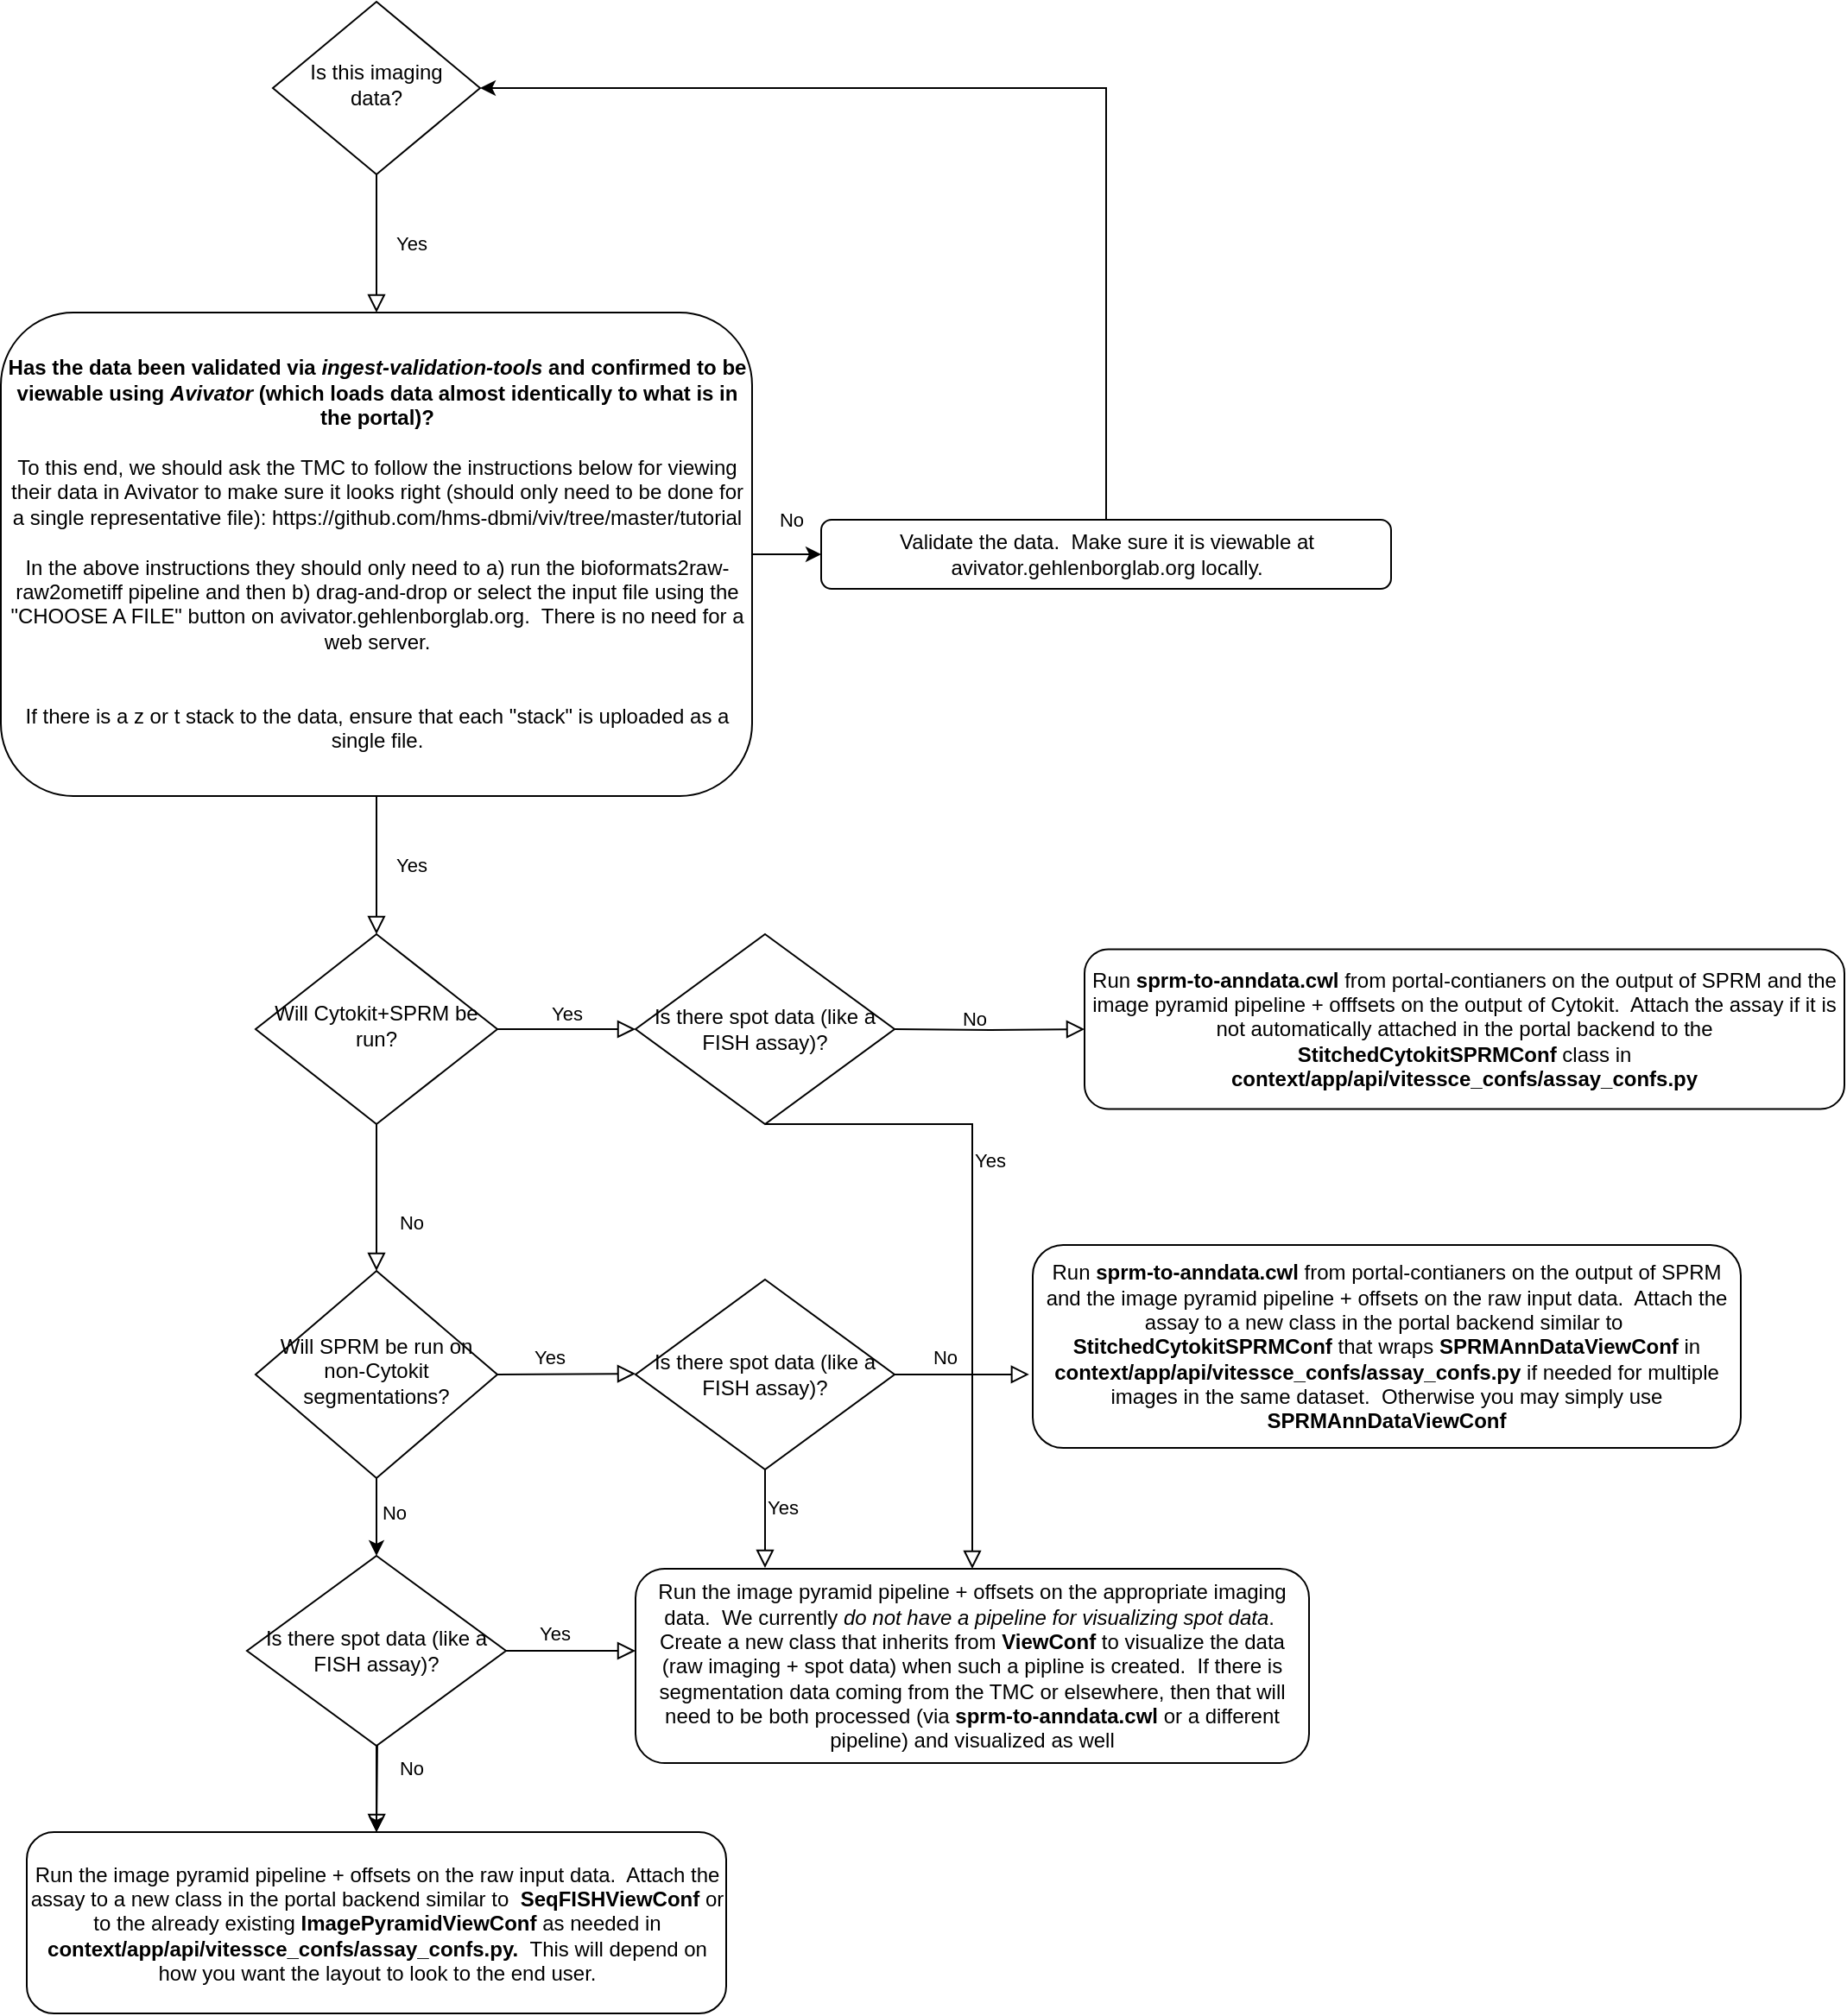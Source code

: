 <mxfile version="14.6.6" type="device"><diagram id="C5RBs43oDa-KdzZeNtuy" name="Page-1"><mxGraphModel dx="1094" dy="657" grid="1" gridSize="10" guides="1" tooltips="1" connect="1" arrows="1" fold="1" page="1" pageScale="1" pageWidth="827" pageHeight="1169" math="0" shadow="0"><root><mxCell id="WIyWlLk6GJQsqaUBKTNV-0"/><mxCell id="WIyWlLk6GJQsqaUBKTNV-1" parent="WIyWlLk6GJQsqaUBKTNV-0"/><mxCell id="WIyWlLk6GJQsqaUBKTNV-4" value="Yes" style="rounded=0;html=1;jettySize=auto;orthogonalLoop=1;fontSize=11;endArrow=block;endFill=0;endSize=8;strokeWidth=1;shadow=0;labelBackgroundColor=none;edgeStyle=orthogonalEdgeStyle;" parent="WIyWlLk6GJQsqaUBKTNV-1" source="WIyWlLk6GJQsqaUBKTNV-6" edge="1"><mxGeometry y="20" relative="1" as="geometry"><mxPoint as="offset"/><mxPoint x="230" y="180" as="targetPoint"/><Array as="points"><mxPoint x="230" y="180"/><mxPoint x="230" y="180"/></Array></mxGeometry></mxCell><mxCell id="WIyWlLk6GJQsqaUBKTNV-6" value="Is this imaging data?" style="rhombus;whiteSpace=wrap;html=1;shadow=0;fontFamily=Helvetica;fontSize=12;align=center;strokeWidth=1;spacing=6;spacingTop=-4;" parent="WIyWlLk6GJQsqaUBKTNV-1" vertex="1"><mxGeometry x="170" width="120" height="100" as="geometry"/></mxCell><mxCell id="WIyWlLk6GJQsqaUBKTNV-8" value="No" style="rounded=0;html=1;jettySize=auto;orthogonalLoop=1;fontSize=11;endArrow=block;endFill=0;endSize=8;strokeWidth=1;shadow=0;labelBackgroundColor=none;edgeStyle=orthogonalEdgeStyle;" parent="WIyWlLk6GJQsqaUBKTNV-1" source="WIyWlLk6GJQsqaUBKTNV-10" target="tZ_vzR22-x3Rw1FPCKU3-4" edge="1"><mxGeometry x="0.333" y="20" relative="1" as="geometry"><mxPoint as="offset"/><mxPoint x="230" y="730" as="targetPoint"/></mxGeometry></mxCell><mxCell id="WIyWlLk6GJQsqaUBKTNV-9" value="Yes" style="edgeStyle=orthogonalEdgeStyle;rounded=0;html=1;jettySize=auto;orthogonalLoop=1;fontSize=11;endArrow=block;endFill=0;endSize=8;strokeWidth=1;shadow=0;labelBackgroundColor=none;exitX=1;exitY=0.5;exitDx=0;exitDy=0;" parent="WIyWlLk6GJQsqaUBKTNV-1" source="WIyWlLk6GJQsqaUBKTNV-10" edge="1"><mxGeometry y="10" relative="1" as="geometry"><mxPoint as="offset"/><mxPoint x="170" y="595" as="sourcePoint"/><mxPoint x="380" y="595" as="targetPoint"/></mxGeometry></mxCell><mxCell id="WIyWlLk6GJQsqaUBKTNV-10" value="Will Cytokit+SPRM be run?" style="rhombus;whiteSpace=wrap;html=1;shadow=0;fontFamily=Helvetica;fontSize=12;align=center;strokeWidth=1;spacing=6;spacingTop=-4;" parent="WIyWlLk6GJQsqaUBKTNV-1" vertex="1"><mxGeometry x="160" y="540" width="140" height="110" as="geometry"/></mxCell><mxCell id="tZ_vzR22-x3Rw1FPCKU3-27" value="" style="edgeStyle=orthogonalEdgeStyle;rounded=0;orthogonalLoop=1;jettySize=auto;html=1;" edge="1" parent="WIyWlLk6GJQsqaUBKTNV-1" source="tZ_vzR22-x3Rw1FPCKU3-4" target="tZ_vzR22-x3Rw1FPCKU3-25"><mxGeometry relative="1" as="geometry"/></mxCell><mxCell id="tZ_vzR22-x3Rw1FPCKU3-28" value="&lt;div&gt;No&lt;/div&gt;" style="edgeLabel;html=1;align=center;verticalAlign=middle;resizable=0;points=[];" vertex="1" connectable="0" parent="tZ_vzR22-x3Rw1FPCKU3-27"><mxGeometry x="-0.111" y="2" relative="1" as="geometry"><mxPoint x="8" as="offset"/></mxGeometry></mxCell><mxCell id="tZ_vzR22-x3Rw1FPCKU3-4" value="Will SPRM be run on non-Cytokit segmentations?" style="rhombus;whiteSpace=wrap;html=1;shadow=0;fontFamily=Helvetica;fontSize=12;align=center;strokeWidth=1;spacing=6;spacingTop=-4;" vertex="1" parent="WIyWlLk6GJQsqaUBKTNV-1"><mxGeometry x="160" y="735" width="140" height="120" as="geometry"/></mxCell><mxCell id="tZ_vzR22-x3Rw1FPCKU3-5" value="Run &lt;b&gt;sprm-to-anndata.cwl&lt;/b&gt; from portal-contianers on the output of SPRM and the image pyramid pipeline + offfsets on the output of Cytokit.&amp;nbsp; Attach the assay if it is not automatically attached in the portal backend to the &lt;b&gt;StitchedCytokitSPRMConf &lt;/b&gt;class in &lt;b&gt;context/app/api/vitessce_confs/assay_confs.py&lt;/b&gt;&lt;br&gt;&lt;b&gt;&lt;/b&gt;" style="rounded=1;whiteSpace=wrap;html=1;fontSize=12;glass=0;strokeWidth=1;shadow=0;" vertex="1" parent="WIyWlLk6GJQsqaUBKTNV-1"><mxGeometry x="640" y="548.75" width="440" height="92.5" as="geometry"/></mxCell><mxCell id="tZ_vzR22-x3Rw1FPCKU3-6" value="Yes" style="edgeStyle=orthogonalEdgeStyle;rounded=0;html=1;jettySize=auto;orthogonalLoop=1;fontSize=11;endArrow=block;endFill=0;endSize=8;strokeWidth=1;shadow=0;labelBackgroundColor=none;exitX=1;exitY=0.5;exitDx=0;exitDy=0;" edge="1" parent="WIyWlLk6GJQsqaUBKTNV-1" source="tZ_vzR22-x3Rw1FPCKU3-4"><mxGeometry x="-0.255" y="10" relative="1" as="geometry"><mxPoint as="offset"/><mxPoint x="170" y="794.5" as="sourcePoint"/><mxPoint x="380" y="794.5" as="targetPoint"/></mxGeometry></mxCell><mxCell id="tZ_vzR22-x3Rw1FPCKU3-7" value="Run &lt;b&gt;sprm-to-anndata.cwl&lt;/b&gt; from portal-contianers on the output of SPRM and the image pyramid pipeline + offsets on the raw input data.&amp;nbsp; Attach the assay&amp;nbsp;to a new class in the portal backend similar to&amp;nbsp; &lt;b&gt;StitchedCytokitSPRMConf&lt;/b&gt; that wraps &lt;b&gt;SPRMAnnDataViewConf&lt;/b&gt; in &lt;b&gt;context/app/api/vitessce_confs/assay_confs.py&lt;/b&gt; if needed for multiple images in the same dataset.&amp;nbsp; Otherwise you may simply use &lt;b&gt;SPRMAnnDataViewConf&lt;/b&gt;" style="rounded=1;whiteSpace=wrap;html=1;fontSize=12;glass=0;strokeWidth=1;shadow=0;" vertex="1" parent="WIyWlLk6GJQsqaUBKTNV-1"><mxGeometry x="610" y="720" width="410" height="117.5" as="geometry"/></mxCell><mxCell id="tZ_vzR22-x3Rw1FPCKU3-8" value="No" style="rounded=0;html=1;jettySize=auto;orthogonalLoop=1;fontSize=11;endArrow=block;endFill=0;endSize=8;strokeWidth=1;shadow=0;labelBackgroundColor=none;edgeStyle=orthogonalEdgeStyle;entryX=0.5;entryY=0;entryDx=0;entryDy=0;" edge="1" parent="WIyWlLk6GJQsqaUBKTNV-1" target="tZ_vzR22-x3Rw1FPCKU3-9"><mxGeometry x="0.333" y="20" relative="1" as="geometry"><mxPoint as="offset"/><mxPoint x="230" y="950" as="sourcePoint"/><mxPoint x="230" y="945" as="targetPoint"/></mxGeometry></mxCell><mxCell id="tZ_vzR22-x3Rw1FPCKU3-9" value="Run the image pyramid pipeline + offsets on the raw input data.&amp;nbsp; Attach the assay&amp;nbsp;to a new class in the portal backend similar to&amp;nbsp; &lt;b&gt;SeqFISHViewConf&lt;/b&gt; or to the already existing &lt;b&gt;ImagePyramidViewConf&lt;/b&gt; as needed in &lt;b&gt;context/app/api/vitessce_confs/assay_confs.py.&amp;nbsp; &lt;/b&gt;This will depend on how you want the layout to look to the end user.&lt;br&gt;&lt;b&gt;&lt;/b&gt;" style="rounded=1;whiteSpace=wrap;html=1;fontSize=12;glass=0;strokeWidth=1;shadow=0;" vertex="1" parent="WIyWlLk6GJQsqaUBKTNV-1"><mxGeometry x="27.5" y="1060" width="405" height="105" as="geometry"/></mxCell><mxCell id="tZ_vzR22-x3Rw1FPCKU3-44" value="&lt;div&gt;No&lt;/div&gt;" style="edgeStyle=orthogonalEdgeStyle;rounded=0;orthogonalLoop=1;jettySize=auto;html=1;" edge="1" parent="WIyWlLk6GJQsqaUBKTNV-1" source="tZ_vzR22-x3Rw1FPCKU3-18" target="tZ_vzR22-x3Rw1FPCKU3-22"><mxGeometry x="0.125" y="20" relative="1" as="geometry"><mxPoint as="offset"/></mxGeometry></mxCell><mxCell id="tZ_vzR22-x3Rw1FPCKU3-18" value="&lt;div&gt;&lt;b&gt;Has the data been validated via &lt;i&gt;ingest-validation-tools&lt;/i&gt; and confirmed to be viewable using &lt;i&gt;Avivator&lt;/i&gt; (which loads data almost identically to what is in the portal)?&lt;/b&gt;&lt;br&gt;&lt;/div&gt;&lt;div&gt;&lt;br&gt;&lt;/div&gt;&lt;div&gt;To this end, we should ask the TMC to follow the instructions below for viewing their data in Avivator to make sure it looks right (should only need to be done for a single representative file): https://github.com/hms-dbmi/viv/tree/master/tutorial&lt;/div&gt;&lt;div&gt;&lt;br&gt;&lt;/div&gt;&lt;div&gt;In the above instructions they should only need to a) run the bioformats2raw-raw2ometiff pipeline and then b) drag-and-drop or select the input file using the &quot;CHOOSE A FILE&quot; button on avivator.gehlenborglab.org.&amp;nbsp; There is no need for a web server.&lt;/div&gt;&lt;div&gt;&lt;br&gt;&lt;/div&gt;&lt;div&gt;&lt;br&gt;&lt;/div&gt;&lt;div&gt;If there is a z or t stack to the data, ensure that each &quot;stack&quot; is uploaded as a single file.&lt;br&gt;&lt;/div&gt;" style="rounded=1;whiteSpace=wrap;html=1;fontSize=12;glass=0;strokeWidth=1;shadow=0;" vertex="1" parent="WIyWlLk6GJQsqaUBKTNV-1"><mxGeometry x="12.5" y="180" width="435" height="280" as="geometry"/></mxCell><mxCell id="tZ_vzR22-x3Rw1FPCKU3-19" value="Yes" style="rounded=0;html=1;jettySize=auto;orthogonalLoop=1;fontSize=11;endArrow=block;endFill=0;endSize=8;strokeWidth=1;shadow=0;labelBackgroundColor=none;edgeStyle=orthogonalEdgeStyle;exitX=0.5;exitY=1;exitDx=0;exitDy=0;entryX=0.5;entryY=0;entryDx=0;entryDy=0;" edge="1" parent="WIyWlLk6GJQsqaUBKTNV-1" source="tZ_vzR22-x3Rw1FPCKU3-18" target="WIyWlLk6GJQsqaUBKTNV-10"><mxGeometry y="20" relative="1" as="geometry"><mxPoint as="offset"/><mxPoint x="240" y="110" as="sourcePoint"/><mxPoint x="240" y="190" as="targetPoint"/><Array as="points"/></mxGeometry></mxCell><mxCell id="tZ_vzR22-x3Rw1FPCKU3-22" value="Validate the data.&amp;nbsp; Make sure it is viewable at avivator.gehlenborglab.org locally." style="rounded=1;whiteSpace=wrap;html=1;fontSize=12;glass=0;strokeWidth=1;shadow=0;" vertex="1" parent="WIyWlLk6GJQsqaUBKTNV-1"><mxGeometry x="487.5" y="300" width="330" height="40" as="geometry"/></mxCell><mxCell id="tZ_vzR22-x3Rw1FPCKU3-26" value="" style="edgeStyle=orthogonalEdgeStyle;rounded=0;orthogonalLoop=1;jettySize=auto;html=1;" edge="1" parent="WIyWlLk6GJQsqaUBKTNV-1" source="tZ_vzR22-x3Rw1FPCKU3-25" target="tZ_vzR22-x3Rw1FPCKU3-9"><mxGeometry relative="1" as="geometry"/></mxCell><mxCell id="tZ_vzR22-x3Rw1FPCKU3-25" value="Is there spot data (like a FISH assay)?" style="rhombus;whiteSpace=wrap;html=1;" vertex="1" parent="WIyWlLk6GJQsqaUBKTNV-1"><mxGeometry x="155" y="900" width="150" height="110" as="geometry"/></mxCell><mxCell id="tZ_vzR22-x3Rw1FPCKU3-29" value="Yes" style="edgeStyle=orthogonalEdgeStyle;rounded=0;html=1;jettySize=auto;orthogonalLoop=1;fontSize=11;endArrow=block;endFill=0;endSize=8;strokeWidth=1;shadow=0;labelBackgroundColor=none;exitX=1;exitY=0.5;exitDx=0;exitDy=0;" edge="1" parent="WIyWlLk6GJQsqaUBKTNV-1" source="tZ_vzR22-x3Rw1FPCKU3-25"><mxGeometry x="-0.255" y="10" relative="1" as="geometry"><mxPoint as="offset"/><mxPoint x="310" y="805" as="sourcePoint"/><mxPoint x="380" y="955" as="targetPoint"/></mxGeometry></mxCell><mxCell id="tZ_vzR22-x3Rw1FPCKU3-30" value="Run the image pyramid pipeline + offsets on the appropriate imaging data.&amp;nbsp; We currently &lt;i&gt;do not have a pipeline for visualizing spot data&lt;/i&gt;.&amp;nbsp; Create a new class that inherits from &lt;b&gt;ViewConf &lt;/b&gt;to visualize the data (raw imaging + spot data) when such a pipline is created.&amp;nbsp; If there is segmentation data coming from the TMC or elsewhere, then that will need to be both processed (via &lt;b&gt;sprm-to-anndata.cwl &lt;/b&gt;or a different pipeline) and visualized as well&lt;br&gt;&lt;b&gt;&lt;/b&gt;" style="rounded=1;whiteSpace=wrap;html=1;fontSize=12;glass=0;strokeWidth=1;shadow=0;" vertex="1" parent="WIyWlLk6GJQsqaUBKTNV-1"><mxGeometry x="380" y="907.5" width="390" height="112.5" as="geometry"/></mxCell><mxCell id="tZ_vzR22-x3Rw1FPCKU3-31" value="Is there spot data (like a FISH assay)?" style="rhombus;whiteSpace=wrap;html=1;" vertex="1" parent="WIyWlLk6GJQsqaUBKTNV-1"><mxGeometry x="380" y="740" width="150" height="110" as="geometry"/></mxCell><mxCell id="tZ_vzR22-x3Rw1FPCKU3-33" value="No" style="edgeStyle=orthogonalEdgeStyle;rounded=0;html=1;jettySize=auto;orthogonalLoop=1;fontSize=11;endArrow=block;endFill=0;endSize=8;strokeWidth=1;shadow=0;labelBackgroundColor=none;exitX=1;exitY=0.5;exitDx=0;exitDy=0;entryX=-0.005;entryY=0.638;entryDx=0;entryDy=0;entryPerimeter=0;" edge="1" parent="WIyWlLk6GJQsqaUBKTNV-1" source="tZ_vzR22-x3Rw1FPCKU3-31" target="tZ_vzR22-x3Rw1FPCKU3-7"><mxGeometry x="-0.255" y="10" relative="1" as="geometry"><mxPoint as="offset"/><mxPoint x="310" y="805" as="sourcePoint"/><mxPoint x="390" y="804.5" as="targetPoint"/></mxGeometry></mxCell><mxCell id="tZ_vzR22-x3Rw1FPCKU3-35" value="Yes" style="edgeStyle=orthogonalEdgeStyle;rounded=0;html=1;jettySize=auto;orthogonalLoop=1;fontSize=11;endArrow=block;endFill=0;endSize=8;strokeWidth=1;shadow=0;labelBackgroundColor=none;exitX=0.5;exitY=1;exitDx=0;exitDy=0;" edge="1" parent="WIyWlLk6GJQsqaUBKTNV-1" source="tZ_vzR22-x3Rw1FPCKU3-31"><mxGeometry x="-0.255" y="10" relative="1" as="geometry"><mxPoint as="offset"/><mxPoint x="460" y="850" as="sourcePoint"/><mxPoint x="455" y="907" as="targetPoint"/></mxGeometry></mxCell><mxCell id="tZ_vzR22-x3Rw1FPCKU3-36" value="Is there spot data (like a FISH assay)?" style="rhombus;whiteSpace=wrap;html=1;" vertex="1" parent="WIyWlLk6GJQsqaUBKTNV-1"><mxGeometry x="380" y="540" width="150" height="110" as="geometry"/></mxCell><mxCell id="tZ_vzR22-x3Rw1FPCKU3-37" value="&lt;div&gt;No&lt;/div&gt;&lt;div&gt;&lt;br&gt;&lt;/div&gt;" style="edgeStyle=orthogonalEdgeStyle;rounded=0;html=1;jettySize=auto;orthogonalLoop=1;fontSize=11;endArrow=block;endFill=0;endSize=8;strokeWidth=1;shadow=0;labelBackgroundColor=none;entryX=0;entryY=0.5;entryDx=0;entryDy=0;" edge="1" parent="WIyWlLk6GJQsqaUBKTNV-1" target="tZ_vzR22-x3Rw1FPCKU3-5"><mxGeometry y="10" relative="1" as="geometry"><mxPoint as="offset"/><mxPoint x="530" y="595" as="sourcePoint"/><mxPoint x="390" y="605" as="targetPoint"/></mxGeometry></mxCell><mxCell id="tZ_vzR22-x3Rw1FPCKU3-38" value="Yes" style="edgeStyle=orthogonalEdgeStyle;rounded=0;html=1;jettySize=auto;orthogonalLoop=1;fontSize=11;endArrow=block;endFill=0;endSize=8;strokeWidth=1;shadow=0;labelBackgroundColor=none;entryX=0.5;entryY=0;entryDx=0;entryDy=0;exitX=0.5;exitY=1;exitDx=0;exitDy=0;" edge="1" parent="WIyWlLk6GJQsqaUBKTNV-1" source="tZ_vzR22-x3Rw1FPCKU3-36" target="tZ_vzR22-x3Rw1FPCKU3-30"><mxGeometry x="-0.255" y="10" relative="1" as="geometry"><mxPoint as="offset"/><mxPoint x="450" y="660" as="sourcePoint"/><mxPoint x="465" y="917" as="targetPoint"/><Array as="points"><mxPoint x="575" y="650"/></Array></mxGeometry></mxCell><mxCell id="tZ_vzR22-x3Rw1FPCKU3-42" value="" style="edgeStyle=orthogonalEdgeStyle;rounded=0;orthogonalLoop=1;jettySize=auto;html=1;exitX=0.5;exitY=0;exitDx=0;exitDy=0;entryX=1;entryY=0.5;entryDx=0;entryDy=0;" edge="1" parent="WIyWlLk6GJQsqaUBKTNV-1" source="tZ_vzR22-x3Rw1FPCKU3-22" target="WIyWlLk6GJQsqaUBKTNV-6"><mxGeometry relative="1" as="geometry"><mxPoint x="457.5" y="330" as="sourcePoint"/><mxPoint x="497.5" y="330" as="targetPoint"/></mxGeometry></mxCell></root></mxGraphModel></diagram></mxfile>